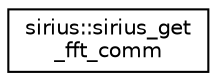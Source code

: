 digraph "Graphical Class Hierarchy"
{
 // INTERACTIVE_SVG=YES
  edge [fontname="Helvetica",fontsize="10",labelfontname="Helvetica",labelfontsize="10"];
  node [fontname="Helvetica",fontsize="10",shape=record];
  rankdir="LR";
  Node1 [label="sirius::sirius_get\l_fft_comm",height=0.2,width=0.4,color="black", fillcolor="white", style="filled",URL="$interfacesirius_1_1sirius__get__fft__comm.html"];
}
